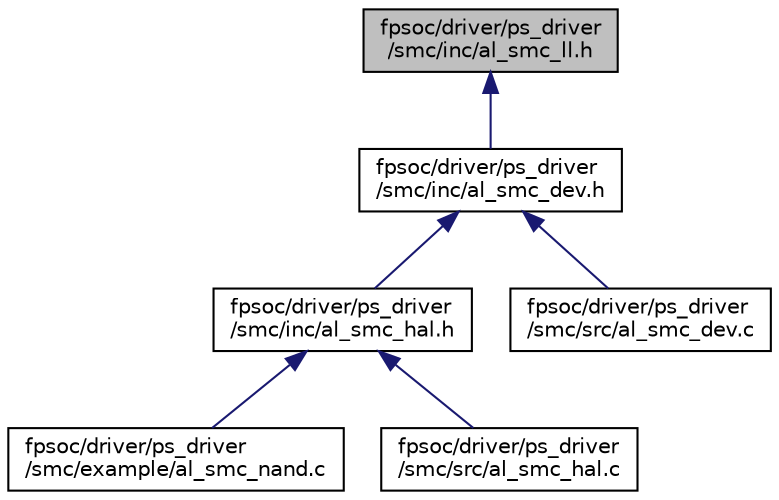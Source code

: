 digraph "fpsoc/driver/ps_driver/smc/inc/al_smc_ll.h"
{
  edge [fontname="Helvetica",fontsize="10",labelfontname="Helvetica",labelfontsize="10"];
  node [fontname="Helvetica",fontsize="10",shape=record];
  Node3 [label="fpsoc/driver/ps_driver\l/smc/inc/al_smc_ll.h",height=0.2,width=0.4,color="black", fillcolor="grey75", style="filled", fontcolor="black"];
  Node3 -> Node4 [dir="back",color="midnightblue",fontsize="10",style="solid",fontname="Helvetica"];
  Node4 [label="fpsoc/driver/ps_driver\l/smc/inc/al_smc_dev.h",height=0.2,width=0.4,color="black", fillcolor="white", style="filled",URL="$al__smc__dev_8h.html"];
  Node4 -> Node5 [dir="back",color="midnightblue",fontsize="10",style="solid",fontname="Helvetica"];
  Node5 [label="fpsoc/driver/ps_driver\l/smc/inc/al_smc_hal.h",height=0.2,width=0.4,color="black", fillcolor="white", style="filled",URL="$al__smc__hal_8h.html"];
  Node5 -> Node6 [dir="back",color="midnightblue",fontsize="10",style="solid",fontname="Helvetica"];
  Node6 [label="fpsoc/driver/ps_driver\l/smc/example/al_smc_nand.c",height=0.2,width=0.4,color="black", fillcolor="white", style="filled",URL="$al__smc__nand_8c.html",tooltip="smc nand example "];
  Node5 -> Node7 [dir="back",color="midnightblue",fontsize="10",style="solid",fontname="Helvetica"];
  Node7 [label="fpsoc/driver/ps_driver\l/smc/src/al_smc_hal.c",height=0.2,width=0.4,color="black", fillcolor="white", style="filled",URL="$al__smc__hal_8c.html"];
  Node4 -> Node8 [dir="back",color="midnightblue",fontsize="10",style="solid",fontname="Helvetica"];
  Node8 [label="fpsoc/driver/ps_driver\l/smc/src/al_smc_dev.c",height=0.2,width=0.4,color="black", fillcolor="white", style="filled",URL="$al__smc__dev_8c.html"];
}
